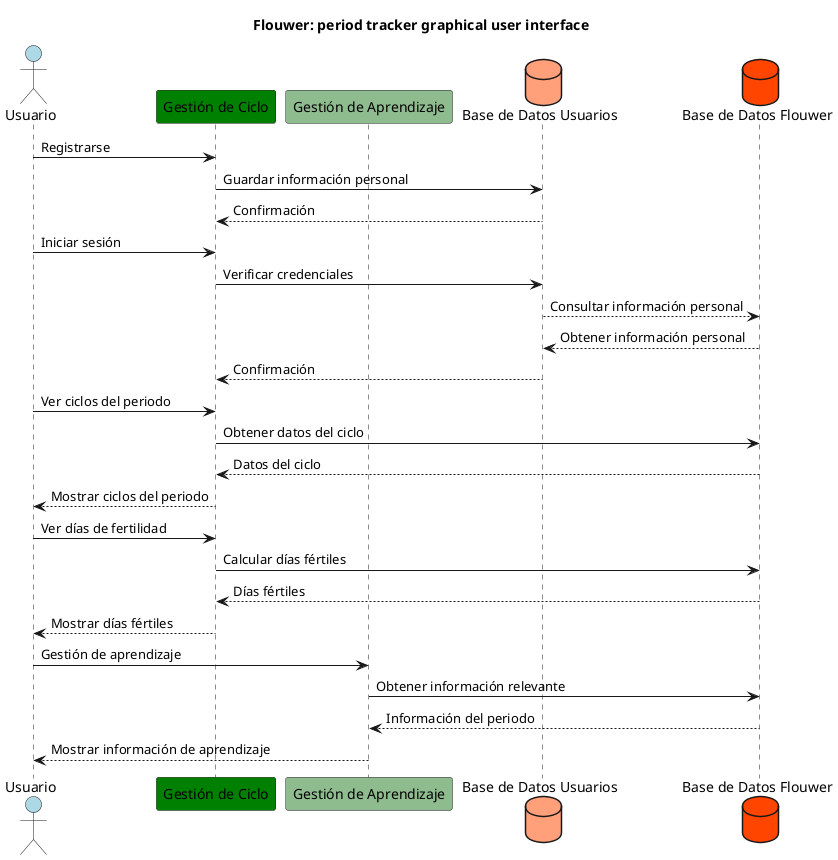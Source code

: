 @startuml
actor Usuario #LightBlue
title Flouwer: period tracker graphical user interface
participant "Gestión de Ciclo" as Sistema #Green
participant "Gestión de Aprendizaje" as GA #DarkSeaGreen
database "Base de Datos Usuarios" as DBU #LightSalmon
database "Base de Datos Flouwer" as DBF #OrangeRed


Usuario -> Sistema : Registrarse
Sistema -> DBU : Guardar información personal
DBU --> Sistema : Confirmación

Usuario -> Sistema : Iniciar sesión
Sistema -> DBU : Verificar credenciales
DBU --> DBF : Consultar información personal
DBF --> DBU : Obtener información personal
DBU --> Sistema : Confirmación

Usuario -> Sistema : Ver ciclos del periodo
Sistema -> DBF : Obtener datos del ciclo
DBF --> Sistema : Datos del ciclo
Sistema --> Usuario : Mostrar ciclos del periodo

Usuario -> Sistema : Ver días de fertilidad
Sistema -> DBF : Calcular días fértiles
DBF --> Sistema : Días fértiles
Sistema --> Usuario : Mostrar días fértiles

Usuario -> GA : Gestión de aprendizaje
GA -> DBF : Obtener información relevante
DBF --> GA : Información del periodo
GA --> Usuario : Mostrar información de aprendizaje
@enduml
